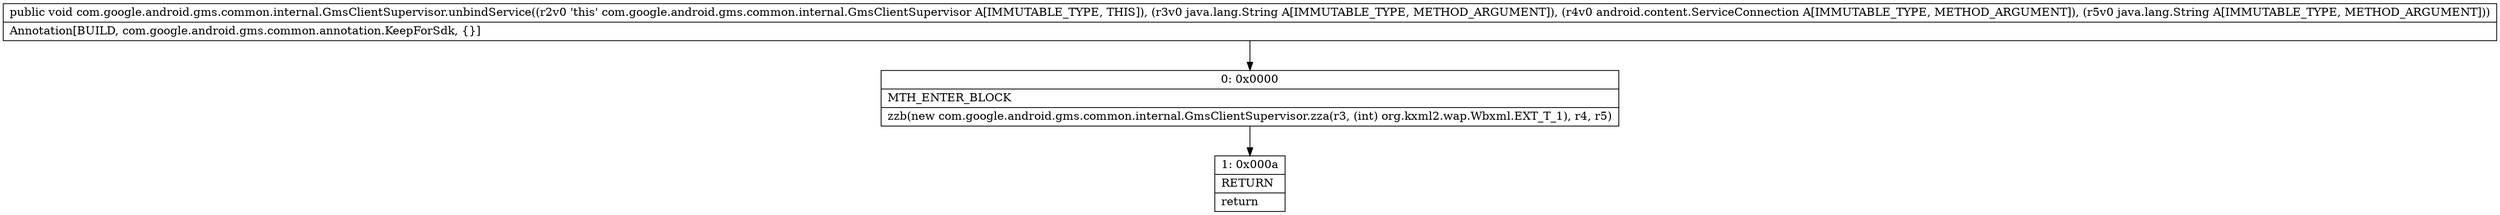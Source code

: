 digraph "CFG forcom.google.android.gms.common.internal.GmsClientSupervisor.unbindService(Ljava\/lang\/String;Landroid\/content\/ServiceConnection;Ljava\/lang\/String;)V" {
Node_0 [shape=record,label="{0\:\ 0x0000|MTH_ENTER_BLOCK\l|zzb(new com.google.android.gms.common.internal.GmsClientSupervisor.zza(r3, (int) org.kxml2.wap.Wbxml.EXT_T_1), r4, r5)\l}"];
Node_1 [shape=record,label="{1\:\ 0x000a|RETURN\l|return\l}"];
MethodNode[shape=record,label="{public void com.google.android.gms.common.internal.GmsClientSupervisor.unbindService((r2v0 'this' com.google.android.gms.common.internal.GmsClientSupervisor A[IMMUTABLE_TYPE, THIS]), (r3v0 java.lang.String A[IMMUTABLE_TYPE, METHOD_ARGUMENT]), (r4v0 android.content.ServiceConnection A[IMMUTABLE_TYPE, METHOD_ARGUMENT]), (r5v0 java.lang.String A[IMMUTABLE_TYPE, METHOD_ARGUMENT]))  | Annotation[BUILD, com.google.android.gms.common.annotation.KeepForSdk, \{\}]\l}"];
MethodNode -> Node_0;
Node_0 -> Node_1;
}

